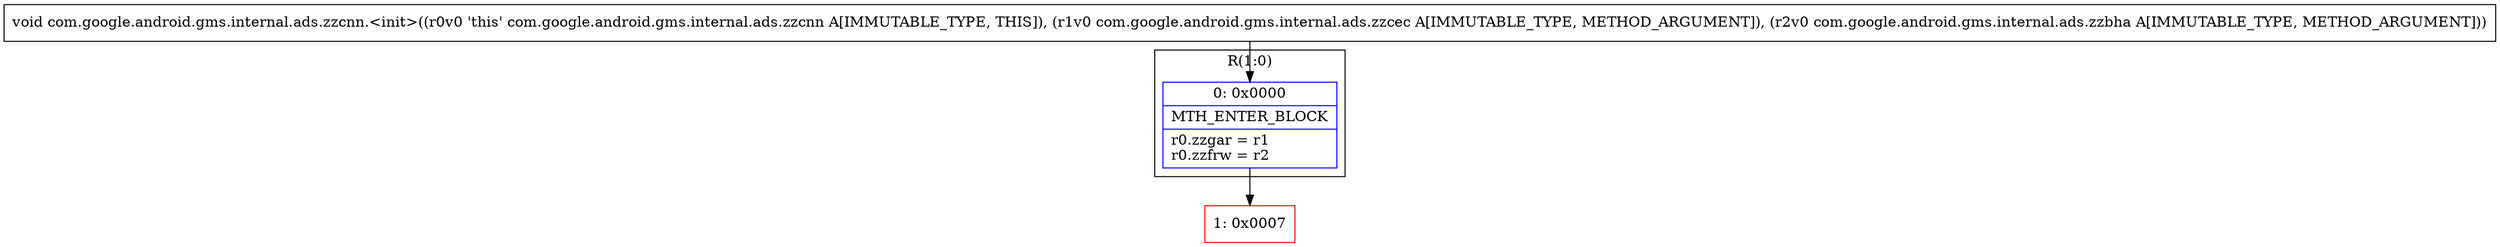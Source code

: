 digraph "CFG forcom.google.android.gms.internal.ads.zzcnn.\<init\>(Lcom\/google\/android\/gms\/internal\/ads\/zzcec;Lcom\/google\/android\/gms\/internal\/ads\/zzbha;)V" {
subgraph cluster_Region_923284936 {
label = "R(1:0)";
node [shape=record,color=blue];
Node_0 [shape=record,label="{0\:\ 0x0000|MTH_ENTER_BLOCK\l|r0.zzgar = r1\lr0.zzfrw = r2\l}"];
}
Node_1 [shape=record,color=red,label="{1\:\ 0x0007}"];
MethodNode[shape=record,label="{void com.google.android.gms.internal.ads.zzcnn.\<init\>((r0v0 'this' com.google.android.gms.internal.ads.zzcnn A[IMMUTABLE_TYPE, THIS]), (r1v0 com.google.android.gms.internal.ads.zzcec A[IMMUTABLE_TYPE, METHOD_ARGUMENT]), (r2v0 com.google.android.gms.internal.ads.zzbha A[IMMUTABLE_TYPE, METHOD_ARGUMENT])) }"];
MethodNode -> Node_0;
Node_0 -> Node_1;
}

